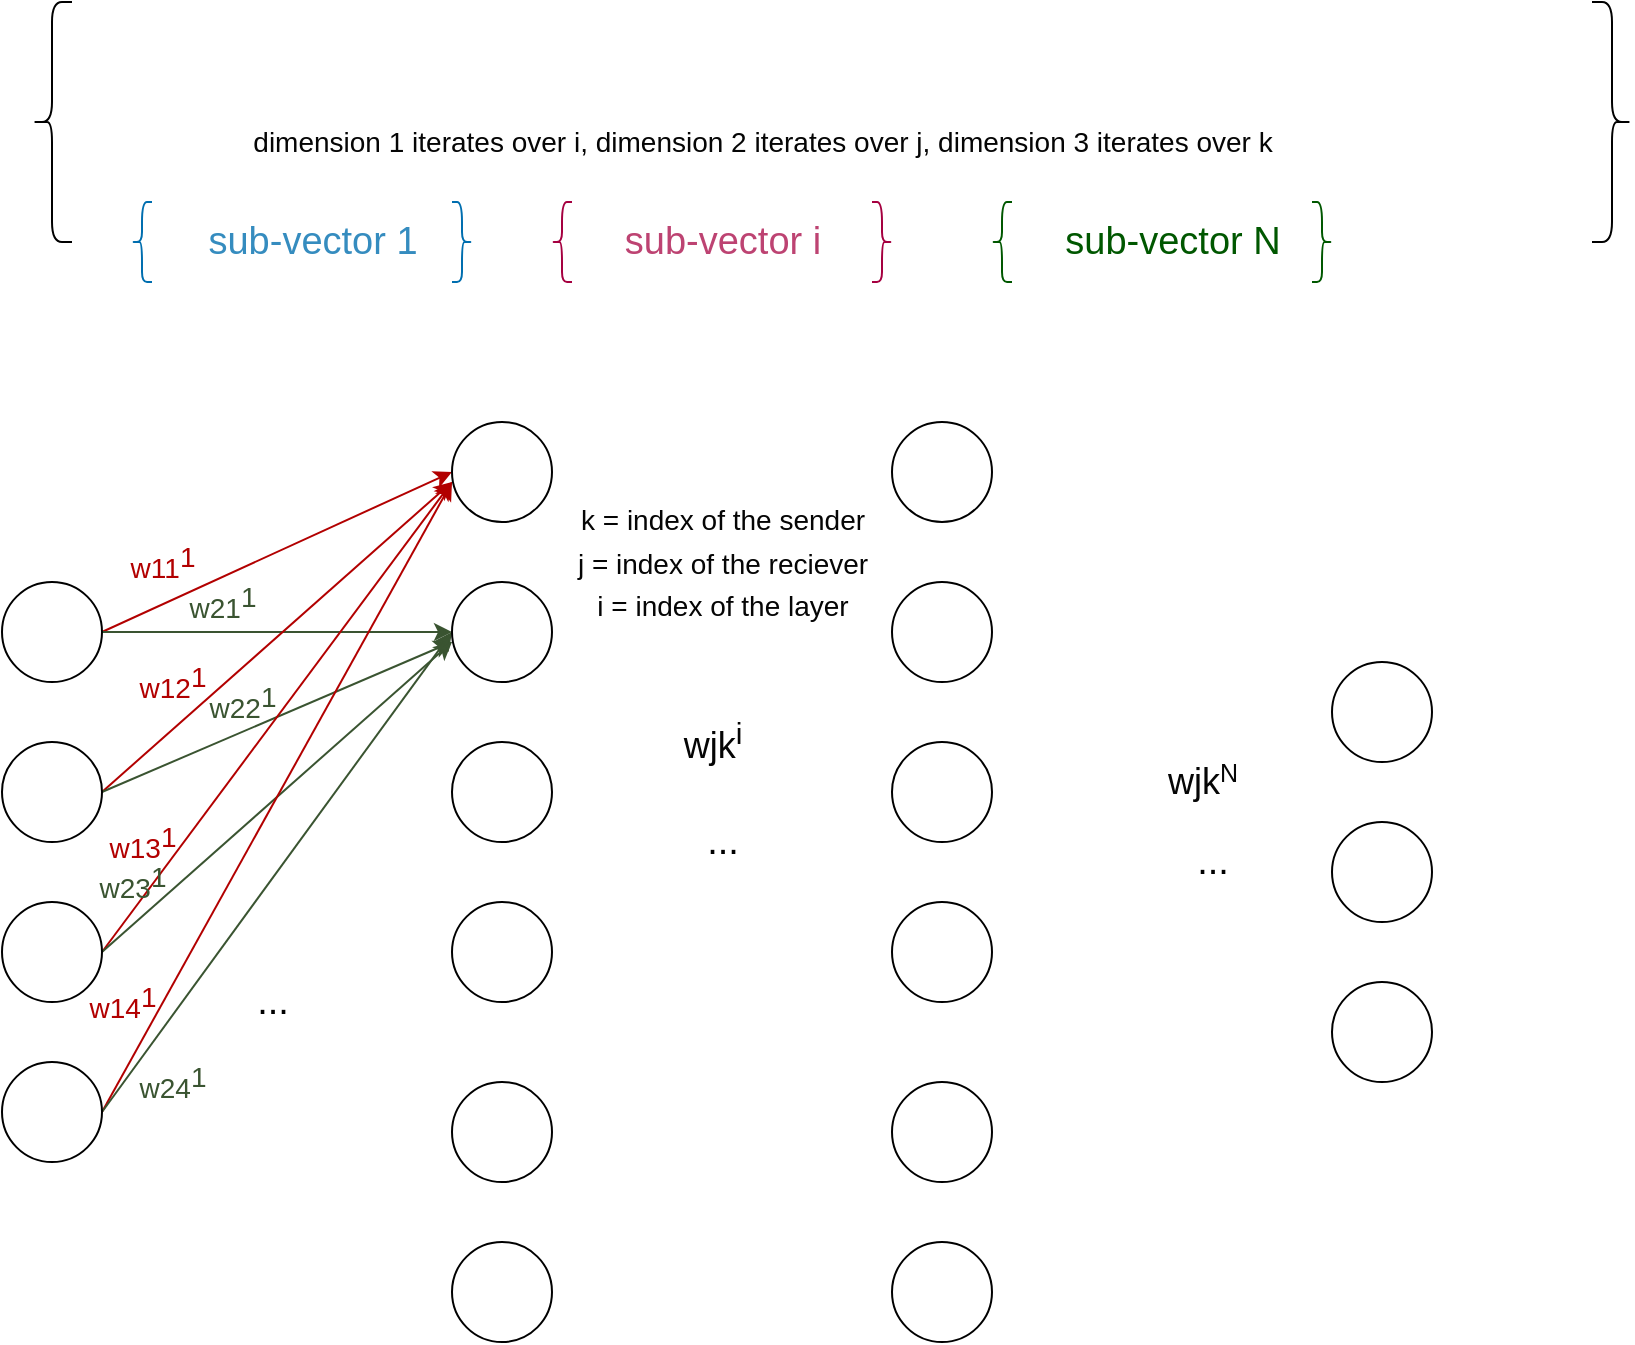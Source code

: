 <mxfile>
    <diagram id="3hZvqlj1xJQ0ZaYn9OrM" name="Page-1">
        <mxGraphModel dx="1066" dy="645" grid="1" gridSize="10" guides="1" tooltips="1" connect="1" arrows="1" fold="1" page="1" pageScale="1" pageWidth="850" pageHeight="1100" math="0" shadow="0">
            <root>
                <mxCell id="0"/>
                <mxCell id="1" parent="0"/>
                <mxCell id="3" value="" style="shape=curlyBracket;whiteSpace=wrap;html=1;rounded=1;labelPosition=left;verticalLabelPosition=middle;align=right;verticalAlign=middle;" vertex="1" parent="1">
                    <mxGeometry x="20" y="20" width="20" height="120" as="geometry"/>
                </mxCell>
                <mxCell id="4" value="" style="shape=curlyBracket;whiteSpace=wrap;html=1;rounded=1;flipH=1;labelPosition=right;verticalLabelPosition=middle;align=left;verticalAlign=middle;" vertex="1" parent="1">
                    <mxGeometry x="800" y="20" width="20" height="120" as="geometry"/>
                </mxCell>
                <mxCell id="6" value="" style="shape=curlyBracket;whiteSpace=wrap;html=1;rounded=1;labelPosition=left;verticalLabelPosition=middle;align=right;verticalAlign=middle;fillColor=#1ba1e2;fontColor=#ffffff;strokeColor=#006EAF;" vertex="1" parent="1">
                    <mxGeometry x="70" y="120" width="10" height="40" as="geometry"/>
                </mxCell>
                <mxCell id="7" value="" style="shape=curlyBracket;whiteSpace=wrap;html=1;rounded=1;flipH=1;labelPosition=right;verticalLabelPosition=middle;align=left;verticalAlign=middle;fillColor=#1ba1e2;fontColor=#ffffff;strokeColor=#006EAF;" vertex="1" parent="1">
                    <mxGeometry x="230" y="120" width="10" height="40" as="geometry"/>
                </mxCell>
                <mxCell id="36" style="edgeStyle=none;html=1;exitX=1;exitY=0.5;exitDx=0;exitDy=0;entryX=0;entryY=0.5;entryDx=0;entryDy=0;fillColor=#e51400;strokeColor=#B20000;" edge="1" parent="1" source="11" target="15">
                    <mxGeometry relative="1" as="geometry"/>
                </mxCell>
                <mxCell id="40" style="edgeStyle=none;html=1;exitX=1;exitY=0.5;exitDx=0;exitDy=0;fillColor=#6d8764;strokeColor=#3A5431;" edge="1" parent="1" source="11" target="16">
                    <mxGeometry relative="1" as="geometry"/>
                </mxCell>
                <mxCell id="11" value="" style="ellipse;whiteSpace=wrap;html=1;aspect=fixed;" vertex="1" parent="1">
                    <mxGeometry x="5" y="310" width="50" height="50" as="geometry"/>
                </mxCell>
                <mxCell id="37" style="edgeStyle=none;html=1;exitX=1;exitY=0.5;exitDx=0;exitDy=0;fillColor=#e51400;strokeColor=#B20000;" edge="1" parent="1" source="12">
                    <mxGeometry relative="1" as="geometry">
                        <mxPoint x="230" y="260" as="targetPoint"/>
                    </mxGeometry>
                </mxCell>
                <mxCell id="41" style="edgeStyle=none;html=1;exitX=1;exitY=0.5;exitDx=0;exitDy=0;fillColor=#6d8764;strokeColor=#3A5431;" edge="1" parent="1" source="12">
                    <mxGeometry relative="1" as="geometry">
                        <mxPoint x="230" y="340" as="targetPoint"/>
                    </mxGeometry>
                </mxCell>
                <mxCell id="12" value="" style="ellipse;whiteSpace=wrap;html=1;aspect=fixed;" vertex="1" parent="1">
                    <mxGeometry x="5" y="390" width="50" height="50" as="geometry"/>
                </mxCell>
                <mxCell id="38" style="edgeStyle=none;html=1;exitX=1;exitY=0.5;exitDx=0;exitDy=0;fillColor=#e51400;strokeColor=#B20000;" edge="1" parent="1" source="13">
                    <mxGeometry relative="1" as="geometry">
                        <mxPoint x="230" y="260" as="targetPoint"/>
                    </mxGeometry>
                </mxCell>
                <mxCell id="42" style="edgeStyle=none;html=1;exitX=1;exitY=0.5;exitDx=0;exitDy=0;fillColor=#6d8764;strokeColor=#3A5431;" edge="1" parent="1" source="13">
                    <mxGeometry relative="1" as="geometry">
                        <mxPoint x="230" y="340" as="targetPoint"/>
                    </mxGeometry>
                </mxCell>
                <mxCell id="13" value="" style="ellipse;whiteSpace=wrap;html=1;aspect=fixed;" vertex="1" parent="1">
                    <mxGeometry x="5" y="470" width="50" height="50" as="geometry"/>
                </mxCell>
                <mxCell id="39" style="edgeStyle=none;html=1;exitX=1;exitY=0.5;exitDx=0;exitDy=0;fillColor=#e51400;strokeColor=#B20000;" edge="1" parent="1" source="14">
                    <mxGeometry relative="1" as="geometry">
                        <mxPoint x="230" y="260" as="targetPoint"/>
                    </mxGeometry>
                </mxCell>
                <mxCell id="43" style="edgeStyle=none;html=1;exitX=1;exitY=0.5;exitDx=0;exitDy=0;entryX=0;entryY=0.5;entryDx=0;entryDy=0;fillColor=#6d8764;strokeColor=#3A5431;" edge="1" parent="1" source="14" target="16">
                    <mxGeometry relative="1" as="geometry"/>
                </mxCell>
                <mxCell id="14" value="" style="ellipse;whiteSpace=wrap;html=1;aspect=fixed;" vertex="1" parent="1">
                    <mxGeometry x="5" y="550" width="50" height="50" as="geometry"/>
                </mxCell>
                <mxCell id="15" value="" style="ellipse;whiteSpace=wrap;html=1;aspect=fixed;" vertex="1" parent="1">
                    <mxGeometry x="230" y="230" width="50" height="50" as="geometry"/>
                </mxCell>
                <mxCell id="16" value="" style="ellipse;whiteSpace=wrap;html=1;aspect=fixed;" vertex="1" parent="1">
                    <mxGeometry x="230" y="310" width="50" height="50" as="geometry"/>
                </mxCell>
                <mxCell id="17" value="" style="ellipse;whiteSpace=wrap;html=1;aspect=fixed;" vertex="1" parent="1">
                    <mxGeometry x="230" y="390" width="50" height="50" as="geometry"/>
                </mxCell>
                <mxCell id="18" value="" style="ellipse;whiteSpace=wrap;html=1;aspect=fixed;" vertex="1" parent="1">
                    <mxGeometry x="230" y="470" width="50" height="50" as="geometry"/>
                </mxCell>
                <mxCell id="19" value="" style="ellipse;whiteSpace=wrap;html=1;aspect=fixed;" vertex="1" parent="1">
                    <mxGeometry x="230" y="560" width="50" height="50" as="geometry"/>
                </mxCell>
                <mxCell id="20" value="" style="ellipse;whiteSpace=wrap;html=1;aspect=fixed;" vertex="1" parent="1">
                    <mxGeometry x="230" y="640" width="50" height="50" as="geometry"/>
                </mxCell>
                <mxCell id="21" value="" style="ellipse;whiteSpace=wrap;html=1;aspect=fixed;" vertex="1" parent="1">
                    <mxGeometry x="450" y="230" width="50" height="50" as="geometry"/>
                </mxCell>
                <mxCell id="22" value="" style="ellipse;whiteSpace=wrap;html=1;aspect=fixed;" vertex="1" parent="1">
                    <mxGeometry x="450" y="310" width="50" height="50" as="geometry"/>
                </mxCell>
                <mxCell id="23" value="" style="ellipse;whiteSpace=wrap;html=1;aspect=fixed;" vertex="1" parent="1">
                    <mxGeometry x="450" y="390" width="50" height="50" as="geometry"/>
                </mxCell>
                <mxCell id="24" value="" style="ellipse;whiteSpace=wrap;html=1;aspect=fixed;" vertex="1" parent="1">
                    <mxGeometry x="450" y="470" width="50" height="50" as="geometry"/>
                </mxCell>
                <mxCell id="25" value="" style="ellipse;whiteSpace=wrap;html=1;aspect=fixed;" vertex="1" parent="1">
                    <mxGeometry x="450" y="560" width="50" height="50" as="geometry"/>
                </mxCell>
                <mxCell id="26" value="" style="ellipse;whiteSpace=wrap;html=1;aspect=fixed;" vertex="1" parent="1">
                    <mxGeometry x="450" y="640" width="50" height="50" as="geometry"/>
                </mxCell>
                <mxCell id="27" value="" style="ellipse;whiteSpace=wrap;html=1;aspect=fixed;" vertex="1" parent="1">
                    <mxGeometry x="670" y="350" width="50" height="50" as="geometry"/>
                </mxCell>
                <mxCell id="28" value="" style="ellipse;whiteSpace=wrap;html=1;aspect=fixed;" vertex="1" parent="1">
                    <mxGeometry x="670" y="430" width="50" height="50" as="geometry"/>
                </mxCell>
                <mxCell id="29" value="" style="ellipse;whiteSpace=wrap;html=1;aspect=fixed;" vertex="1" parent="1">
                    <mxGeometry x="670" y="510" width="50" height="50" as="geometry"/>
                </mxCell>
                <mxCell id="30" value="" style="shape=curlyBracket;whiteSpace=wrap;html=1;rounded=1;labelPosition=left;verticalLabelPosition=middle;align=right;verticalAlign=middle;fillColor=#d80073;fontColor=#ffffff;strokeColor=#A50040;" vertex="1" parent="1">
                    <mxGeometry x="280" y="120" width="10" height="40" as="geometry"/>
                </mxCell>
                <mxCell id="31" value="" style="shape=curlyBracket;whiteSpace=wrap;html=1;rounded=1;flipH=1;labelPosition=right;verticalLabelPosition=middle;align=left;verticalAlign=middle;fillColor=#d80073;fontColor=#ffffff;strokeColor=#A50040;" vertex="1" parent="1">
                    <mxGeometry x="440" y="120" width="10" height="40" as="geometry"/>
                </mxCell>
                <mxCell id="32" value="" style="shape=curlyBracket;whiteSpace=wrap;html=1;rounded=1;labelPosition=left;verticalLabelPosition=middle;align=right;verticalAlign=middle;fillColor=#008a00;fontColor=#ffffff;strokeColor=#005700;" vertex="1" parent="1">
                    <mxGeometry x="500" y="120" width="10" height="40" as="geometry"/>
                </mxCell>
                <mxCell id="33" value="" style="shape=curlyBracket;whiteSpace=wrap;html=1;rounded=1;flipH=1;labelPosition=right;verticalLabelPosition=middle;align=left;verticalAlign=middle;fillColor=#008a00;fontColor=#ffffff;strokeColor=#005700;" vertex="1" parent="1">
                    <mxGeometry x="660" y="120" width="10" height="40" as="geometry"/>
                </mxCell>
                <mxCell id="44" value="&lt;font style=&quot;font-size: 19px;&quot;&gt;...&lt;/font&gt;" style="text;html=1;align=center;verticalAlign=middle;resizable=0;points=[];autosize=1;strokeColor=none;fillColor=none;" vertex="1" parent="1">
                    <mxGeometry x="120" y="500" width="40" height="40" as="geometry"/>
                </mxCell>
                <mxCell id="45" value="sub-vector 1" style="text;html=1;align=center;verticalAlign=middle;resizable=0;points=[];autosize=1;strokeColor=none;fillColor=none;fontSize=19;fontColor=#358cbf;" vertex="1" parent="1">
                    <mxGeometry x="95" y="120" width="130" height="40" as="geometry"/>
                </mxCell>
                <mxCell id="46" value="sub-vector i" style="text;html=1;align=center;verticalAlign=middle;resizable=0;points=[];autosize=1;strokeColor=none;fillColor=none;fontSize=19;fontColor=#bd4372;" vertex="1" parent="1">
                    <mxGeometry x="305" y="120" width="120" height="40" as="geometry"/>
                </mxCell>
                <mxCell id="47" value="sub-vector N" style="text;html=1;align=center;verticalAlign=middle;resizable=0;points=[];autosize=1;strokeColor=none;fillColor=none;fontSize=19;fontColor=#005700;" vertex="1" parent="1">
                    <mxGeometry x="525" y="120" width="130" height="40" as="geometry"/>
                </mxCell>
                <mxCell id="48" value="&lt;font color=&quot;#b20000&quot; style=&quot;font-size: 14px;&quot;&gt;w11&lt;sup style=&quot;font-size: 14px;&quot;&gt;1&lt;/sup&gt;&lt;/font&gt;" style="text;html=1;align=center;verticalAlign=middle;resizable=0;points=[];autosize=1;strokeColor=none;fillColor=none;fontSize=14;fontColor=#005700;" vertex="1" parent="1">
                    <mxGeometry x="55" y="280" width="60" height="40" as="geometry"/>
                </mxCell>
                <mxCell id="49" value="&lt;font style=&quot;font-size: 19px;&quot;&gt;...&lt;/font&gt;" style="text;html=1;align=center;verticalAlign=middle;resizable=0;points=[];autosize=1;strokeColor=none;fillColor=none;" vertex="1" parent="1">
                    <mxGeometry x="345" y="420" width="40" height="40" as="geometry"/>
                </mxCell>
                <mxCell id="50" value="&lt;font style=&quot;font-size: 19px;&quot;&gt;...&lt;/font&gt;" style="text;html=1;align=center;verticalAlign=middle;resizable=0;points=[];autosize=1;strokeColor=none;fillColor=none;" vertex="1" parent="1">
                    <mxGeometry x="590" y="430" width="40" height="40" as="geometry"/>
                </mxCell>
                <mxCell id="51" value="&lt;font color=&quot;#b20000&quot; style=&quot;font-size: 14px;&quot;&gt;w12&lt;sup style=&quot;font-size: 14px;&quot;&gt;1&lt;/sup&gt;&lt;/font&gt;" style="text;html=1;align=center;verticalAlign=middle;resizable=0;points=[];autosize=1;strokeColor=none;fillColor=none;fontSize=14;fontColor=#005700;" vertex="1" parent="1">
                    <mxGeometry x="60" y="340" width="60" height="40" as="geometry"/>
                </mxCell>
                <mxCell id="52" value="&lt;font color=&quot;#b20000&quot; style=&quot;font-size: 14px;&quot;&gt;w13&lt;sup style=&quot;font-size: 14px;&quot;&gt;1&lt;/sup&gt;&lt;/font&gt;" style="text;html=1;align=center;verticalAlign=middle;resizable=0;points=[];autosize=1;strokeColor=none;fillColor=none;fontSize=14;fontColor=#005700;" vertex="1" parent="1">
                    <mxGeometry x="45" y="420" width="60" height="40" as="geometry"/>
                </mxCell>
                <mxCell id="53" value="&lt;font color=&quot;#b20000&quot; style=&quot;font-size: 14px;&quot;&gt;w14&lt;sup style=&quot;font-size: 14px;&quot;&gt;1&lt;/sup&gt;&lt;/font&gt;" style="text;html=1;align=center;verticalAlign=middle;resizable=0;points=[];autosize=1;strokeColor=none;fillColor=none;fontSize=14;fontColor=#005700;" vertex="1" parent="1">
                    <mxGeometry x="35" y="500" width="60" height="40" as="geometry"/>
                </mxCell>
                <mxCell id="54" value="&lt;font style=&quot;font-size: 14px;&quot;&gt;w21&lt;sup style=&quot;font-size: 14px;&quot;&gt;1&lt;/sup&gt;&lt;/font&gt;" style="text;html=1;align=center;verticalAlign=middle;resizable=0;points=[];autosize=1;strokeColor=none;fillColor=none;fontSize=14;fontColor=#3a5431;" vertex="1" parent="1">
                    <mxGeometry x="85" y="300" width="60" height="40" as="geometry"/>
                </mxCell>
                <mxCell id="55" value="&lt;font style=&quot;font-size: 14px;&quot;&gt;w22&lt;sup style=&quot;font-size: 14px;&quot;&gt;1&lt;/sup&gt;&lt;/font&gt;" style="text;html=1;align=center;verticalAlign=middle;resizable=0;points=[];autosize=1;strokeColor=none;fillColor=none;fontSize=14;fontColor=#3a5431;" vertex="1" parent="1">
                    <mxGeometry x="95" y="350" width="60" height="40" as="geometry"/>
                </mxCell>
                <mxCell id="56" value="&lt;font style=&quot;font-size: 14px;&quot;&gt;w23&lt;sup style=&quot;font-size: 14px;&quot;&gt;1&lt;/sup&gt;&lt;/font&gt;" style="text;html=1;align=center;verticalAlign=middle;resizable=0;points=[];autosize=1;strokeColor=none;fillColor=none;fontSize=14;fontColor=#3a5431;" vertex="1" parent="1">
                    <mxGeometry x="40" y="440" width="60" height="40" as="geometry"/>
                </mxCell>
                <mxCell id="57" value="&lt;font style=&quot;font-size: 14px;&quot;&gt;w24&lt;sup style=&quot;font-size: 14px;&quot;&gt;1&lt;/sup&gt;&lt;/font&gt;" style="text;html=1;align=center;verticalAlign=middle;resizable=0;points=[];autosize=1;strokeColor=none;fillColor=none;fontSize=14;fontColor=#3a5431;" vertex="1" parent="1">
                    <mxGeometry x="60" y="540" width="60" height="40" as="geometry"/>
                </mxCell>
                <mxCell id="58" value="&lt;font style=&quot;font-size: 18px;&quot;&gt;wjk&lt;sup style=&quot;&quot;&gt;i&lt;/sup&gt;&lt;/font&gt;" style="text;html=1;align=center;verticalAlign=middle;resizable=0;points=[];autosize=1;strokeColor=none;fillColor=none;fontSize=14;fontColor=#050505;" vertex="1" parent="1">
                    <mxGeometry x="335" y="370" width="50" height="40" as="geometry"/>
                </mxCell>
                <mxCell id="59" value="&lt;font style=&quot;font-size: 18px;&quot;&gt;wjk&lt;/font&gt;&lt;font style=&quot;font-size: 15px;&quot;&gt;&lt;sup&gt;N&lt;/sup&gt;&lt;/font&gt;" style="text;html=1;align=center;verticalAlign=middle;resizable=0;points=[];autosize=1;strokeColor=none;fillColor=none;fontSize=14;fontColor=#050505;" vertex="1" parent="1">
                    <mxGeometry x="575" y="390" width="60" height="40" as="geometry"/>
                </mxCell>
                <mxCell id="60" value="&lt;span style=&quot;font-size: 14px;&quot;&gt;k = index of the sender&lt;br&gt;j = index of the reciever&lt;br&gt;i = index of the layer&lt;br&gt;&lt;/span&gt;" style="text;html=1;align=center;verticalAlign=middle;resizable=0;points=[];autosize=1;strokeColor=none;fillColor=none;fontSize=18;fontColor=#050505;" vertex="1" parent="1">
                    <mxGeometry x="280" y="260" width="170" height="80" as="geometry"/>
                </mxCell>
                <mxCell id="62" value="&lt;span style=&quot;font-size: 14px;&quot;&gt;dimension 1 iterates over i, dimension 2 iterates over j, dimension 3 iterates over k&lt;/span&gt;" style="text;html=1;align=center;verticalAlign=middle;resizable=0;points=[];autosize=1;strokeColor=none;fillColor=none;fontSize=29;fontColor=#050505;" vertex="1" parent="1">
                    <mxGeometry x="120" y="60" width="530" height="50" as="geometry"/>
                </mxCell>
            </root>
        </mxGraphModel>
    </diagram>
</mxfile>